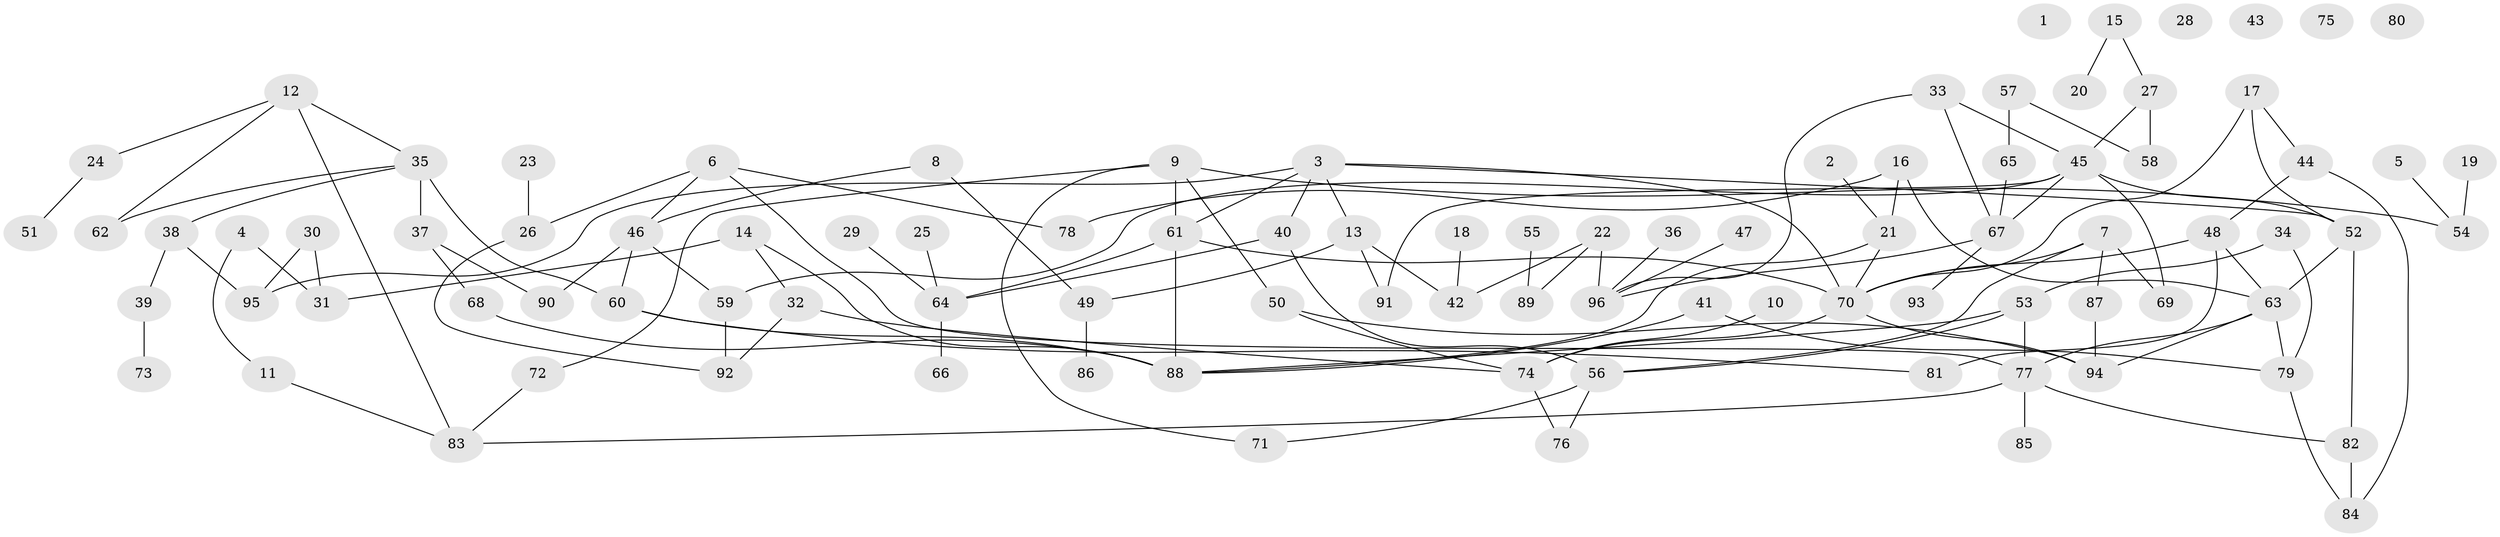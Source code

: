 // coarse degree distribution, {0: 0.13157894736842105, 1: 0.2631578947368421, 4: 0.21052631578947367, 2: 0.07894736842105263, 5: 0.13157894736842105, 3: 0.10526315789473684, 9: 0.02631578947368421, 11: 0.02631578947368421, 7: 0.02631578947368421}
// Generated by graph-tools (version 1.1) at 2025/42/03/04/25 21:42:50]
// undirected, 96 vertices, 133 edges
graph export_dot {
graph [start="1"]
  node [color=gray90,style=filled];
  1;
  2;
  3;
  4;
  5;
  6;
  7;
  8;
  9;
  10;
  11;
  12;
  13;
  14;
  15;
  16;
  17;
  18;
  19;
  20;
  21;
  22;
  23;
  24;
  25;
  26;
  27;
  28;
  29;
  30;
  31;
  32;
  33;
  34;
  35;
  36;
  37;
  38;
  39;
  40;
  41;
  42;
  43;
  44;
  45;
  46;
  47;
  48;
  49;
  50;
  51;
  52;
  53;
  54;
  55;
  56;
  57;
  58;
  59;
  60;
  61;
  62;
  63;
  64;
  65;
  66;
  67;
  68;
  69;
  70;
  71;
  72;
  73;
  74;
  75;
  76;
  77;
  78;
  79;
  80;
  81;
  82;
  83;
  84;
  85;
  86;
  87;
  88;
  89;
  90;
  91;
  92;
  93;
  94;
  95;
  96;
  2 -- 21;
  3 -- 13;
  3 -- 40;
  3 -- 52;
  3 -- 61;
  3 -- 70;
  3 -- 95;
  4 -- 11;
  4 -- 31;
  5 -- 54;
  6 -- 26;
  6 -- 46;
  6 -- 77;
  6 -- 78;
  7 -- 56;
  7 -- 69;
  7 -- 70;
  7 -- 87;
  8 -- 46;
  8 -- 49;
  9 -- 50;
  9 -- 54;
  9 -- 61;
  9 -- 71;
  9 -- 72;
  10 -- 74;
  11 -- 83;
  12 -- 24;
  12 -- 35;
  12 -- 62;
  12 -- 83;
  13 -- 42;
  13 -- 49;
  13 -- 91;
  14 -- 31;
  14 -- 32;
  14 -- 88;
  15 -- 20;
  15 -- 27;
  16 -- 21;
  16 -- 63;
  16 -- 78;
  17 -- 44;
  17 -- 52;
  17 -- 70;
  18 -- 42;
  19 -- 54;
  21 -- 70;
  21 -- 88;
  22 -- 42;
  22 -- 89;
  22 -- 96;
  23 -- 26;
  24 -- 51;
  25 -- 64;
  26 -- 92;
  27 -- 45;
  27 -- 58;
  29 -- 64;
  30 -- 31;
  30 -- 95;
  32 -- 74;
  32 -- 92;
  33 -- 45;
  33 -- 67;
  33 -- 96;
  34 -- 53;
  34 -- 79;
  35 -- 37;
  35 -- 38;
  35 -- 60;
  35 -- 62;
  36 -- 96;
  37 -- 68;
  37 -- 90;
  38 -- 39;
  38 -- 95;
  39 -- 73;
  40 -- 56;
  40 -- 64;
  41 -- 79;
  41 -- 88;
  44 -- 48;
  44 -- 84;
  45 -- 52;
  45 -- 59;
  45 -- 67;
  45 -- 69;
  45 -- 91;
  46 -- 59;
  46 -- 60;
  46 -- 90;
  47 -- 96;
  48 -- 63;
  48 -- 70;
  48 -- 81;
  49 -- 86;
  50 -- 74;
  50 -- 94;
  52 -- 63;
  52 -- 82;
  53 -- 56;
  53 -- 77;
  53 -- 88;
  55 -- 89;
  56 -- 71;
  56 -- 76;
  57 -- 58;
  57 -- 65;
  59 -- 92;
  60 -- 81;
  60 -- 88;
  61 -- 64;
  61 -- 70;
  61 -- 88;
  63 -- 77;
  63 -- 79;
  63 -- 94;
  64 -- 66;
  65 -- 67;
  67 -- 93;
  67 -- 96;
  68 -- 88;
  70 -- 74;
  70 -- 94;
  72 -- 83;
  74 -- 76;
  77 -- 82;
  77 -- 83;
  77 -- 85;
  79 -- 84;
  82 -- 84;
  87 -- 94;
}
